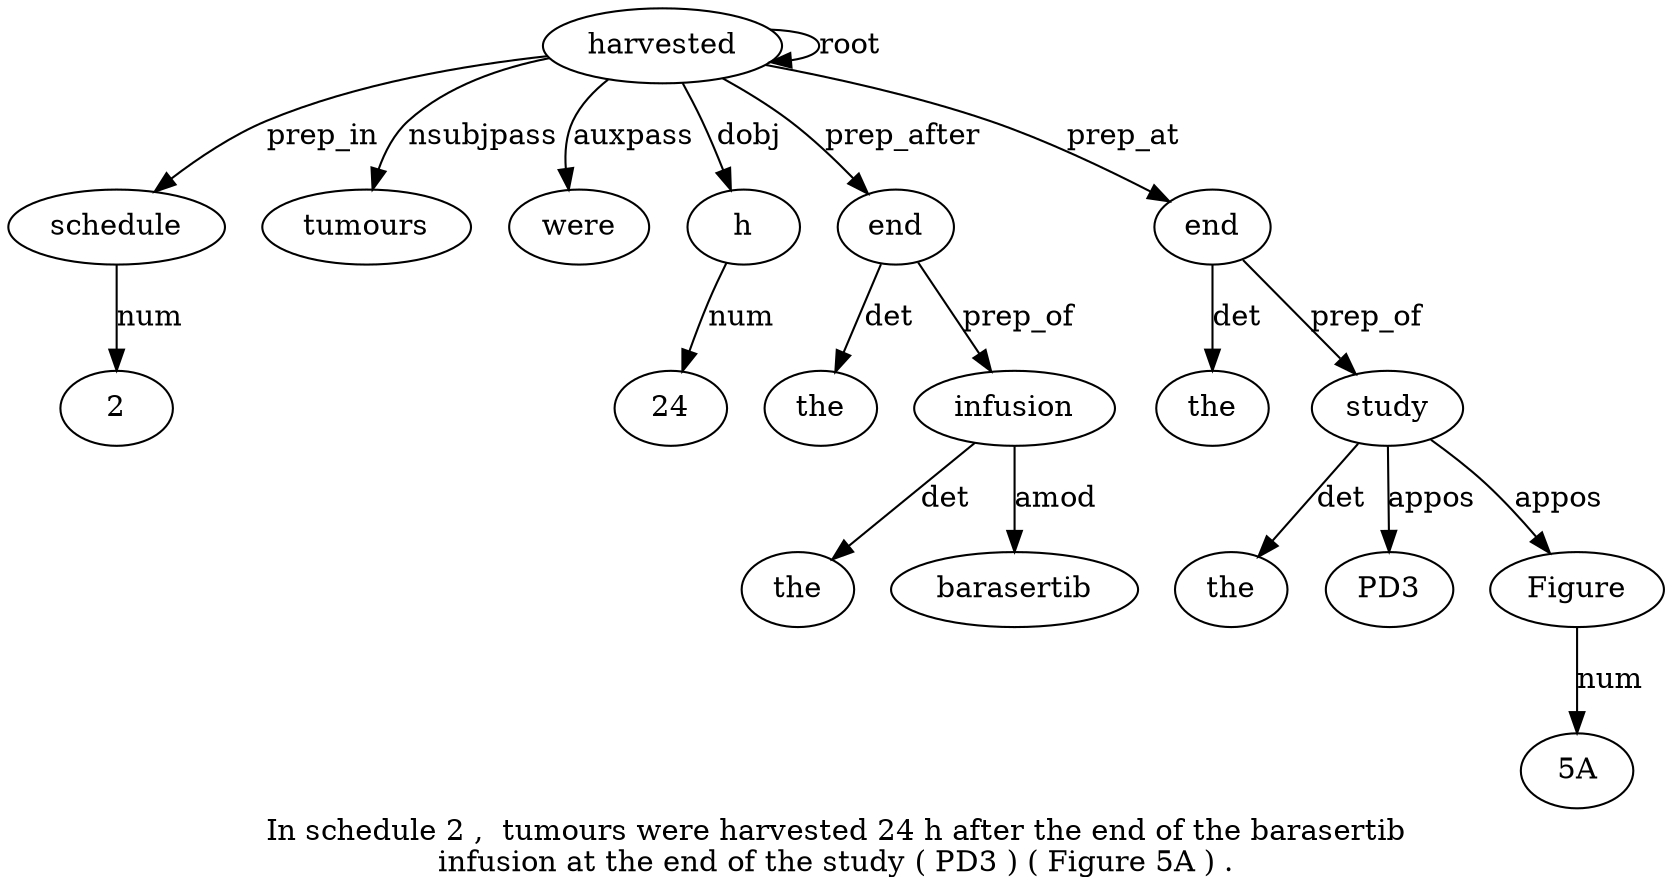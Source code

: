 digraph "In schedule 2 ,  tumours were harvested 24 h after the end of the barasertib infusion at the end of the study ( PD3 ) ( Figure 5A ) ." {
label="In schedule 2 ,  tumours were harvested 24 h after the end of the barasertib
infusion at the end of the study ( PD3 ) ( Figure 5A ) .";
harvested7 [style=filled, fillcolor=white, label=harvested];
schedule2 [style=filled, fillcolor=white, label=schedule];
harvested7 -> schedule2  [label=prep_in];
23 [style=filled, fillcolor=white, label=2];
schedule2 -> 23  [label=num];
tumours5 [style=filled, fillcolor=white, label=tumours];
harvested7 -> tumours5  [label=nsubjpass];
were6 [style=filled, fillcolor=white, label=were];
harvested7 -> were6  [label=auxpass];
harvested7 -> harvested7  [label=root];
h9 [style=filled, fillcolor=white, label=h];
248 [style=filled, fillcolor=white, label=24];
h9 -> 248  [label=num];
harvested7 -> h9  [label=dobj];
end12 [style=filled, fillcolor=white, label=end];
the11 [style=filled, fillcolor=white, label=the];
end12 -> the11  [label=det];
harvested7 -> end12  [label=prep_after];
infusion16 [style=filled, fillcolor=white, label=infusion];
the14 [style=filled, fillcolor=white, label=the];
infusion16 -> the14  [label=det];
barasertib15 [style=filled, fillcolor=white, label=barasertib];
infusion16 -> barasertib15  [label=amod];
end12 -> infusion16  [label=prep_of];
end19 [style=filled, fillcolor=white, label=end];
the18 [style=filled, fillcolor=white, label=the];
end19 -> the18  [label=det];
harvested7 -> end19  [label=prep_at];
study22 [style=filled, fillcolor=white, label=study];
the21 [style=filled, fillcolor=white, label=the];
study22 -> the21  [label=det];
end19 -> study22  [label=prep_of];
PD324 [style=filled, fillcolor=white, label=PD3];
study22 -> PD324  [label=appos];
Figure27 [style=filled, fillcolor=white, label=Figure];
study22 -> Figure27  [label=appos];
"5A28" [style=filled, fillcolor=white, label="5A"];
Figure27 -> "5A28"  [label=num];
}
